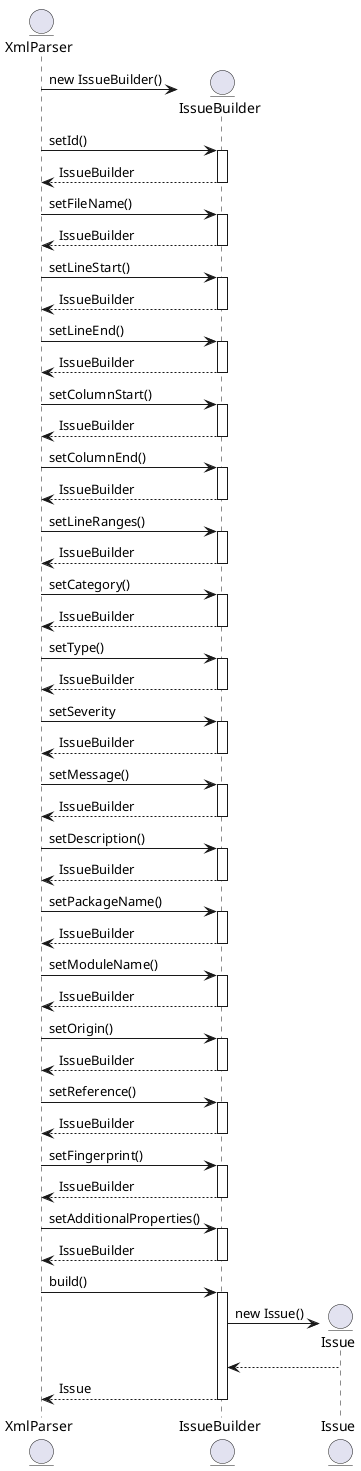 @startuml

entity XmlParser
entity IssueBuilder
entity Issue

XmlParser -> IssueBuilder **: new IssueBuilder()

XmlParser -> IssueBuilder ++: setId()
return IssueBuilder

XmlParser -> IssueBuilder ++: setFileName()
return IssueBuilder

XmlParser -> IssueBuilder ++: setLineStart()
return IssueBuilder

XmlParser -> IssueBuilder ++: setLineEnd()
return IssueBuilder

XmlParser -> IssueBuilder ++: setColumnStart()
return IssueBuilder

XmlParser -> IssueBuilder ++:setColumnEnd()
return IssueBuilder

XmlParser -> IssueBuilder ++: setLineRanges()
return IssueBuilder

XmlParser -> IssueBuilder ++: setCategory()
return IssueBuilder

XmlParser -> IssueBuilder ++: setType()
return IssueBuilder

XmlParser -> IssueBuilder ++: setSeverity
return IssueBuilder

XmlParser -> IssueBuilder ++: setMessage()
return IssueBuilder

XmlParser -> IssueBuilder ++: setDescription()
return IssueBuilder

XmlParser -> IssueBuilder ++: setPackageName()
return IssueBuilder

XmlParser -> IssueBuilder ++: setModuleName()
return IssueBuilder

XmlParser -> IssueBuilder ++: setOrigin()
return IssueBuilder

XmlParser -> IssueBuilder ++: setReference()
return IssueBuilder

XmlParser -> IssueBuilder ++: setFingerprint()
return IssueBuilder

XmlParser -> IssueBuilder ++: setAdditionalProperties()
return IssueBuilder

XmlParser -> IssueBuilder ++: build()
IssueBuilder -> Issue **: new Issue()
Issue --> IssueBuilder
return Issue


@enduml